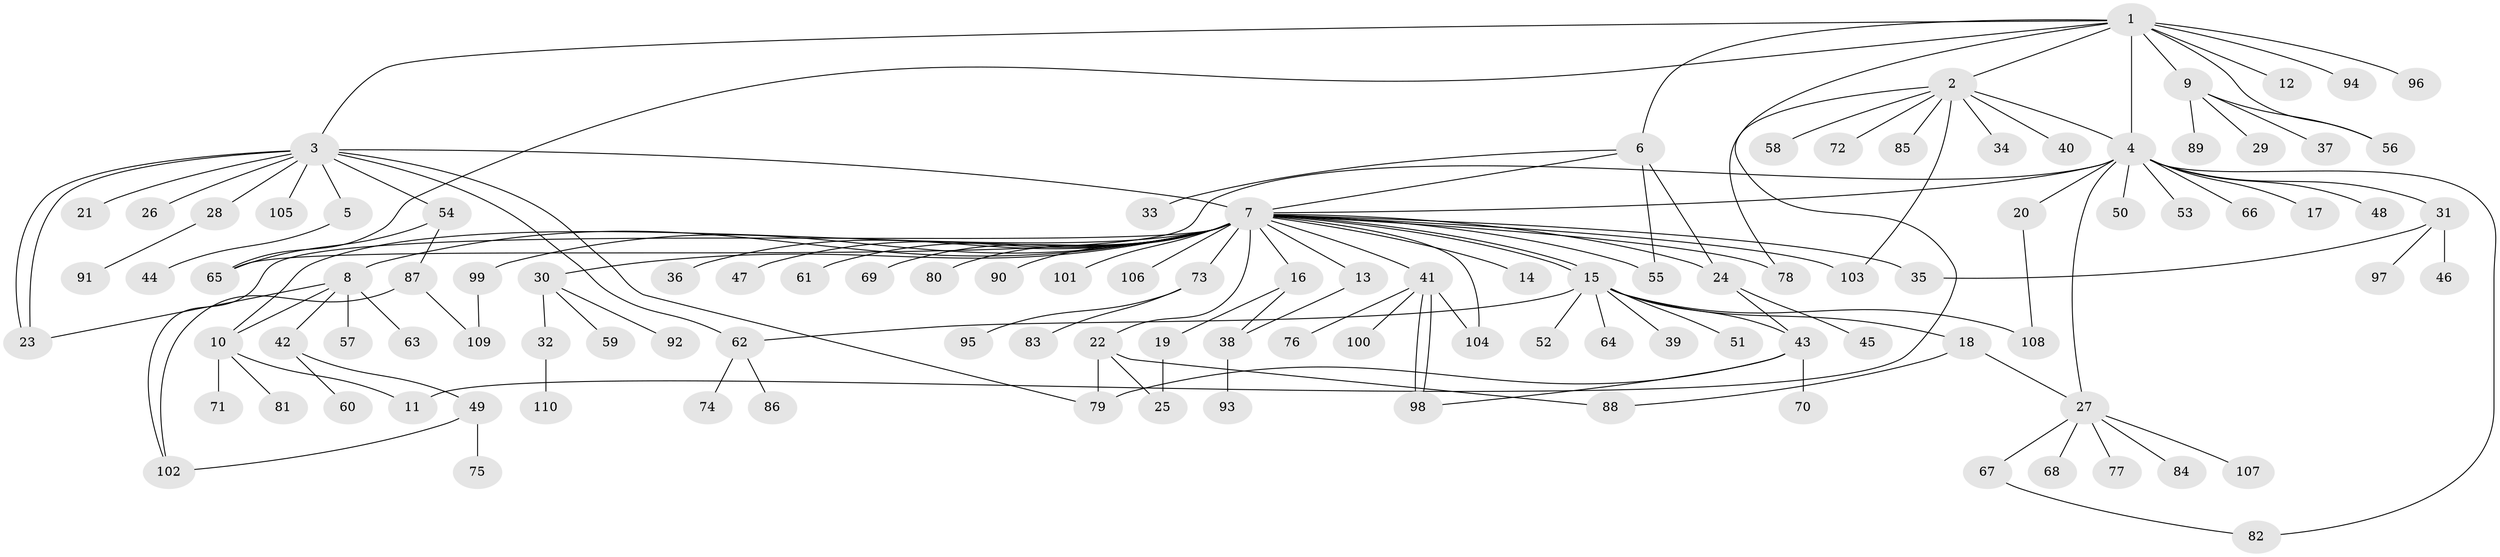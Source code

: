 // coarse degree distribution, {9: 0.011764705882352941, 8: 0.011764705882352941, 11: 0.023529411764705882, 13: 0.011764705882352941, 6: 0.047058823529411764, 28: 0.011764705882352941, 4: 0.07058823529411765, 2: 0.2, 1: 0.5647058823529412, 3: 0.03529411764705882, 5: 0.011764705882352941}
// Generated by graph-tools (version 1.1) at 2025/51/02/27/25 19:51:57]
// undirected, 110 vertices, 141 edges
graph export_dot {
graph [start="1"]
  node [color=gray90,style=filled];
  1;
  2;
  3;
  4;
  5;
  6;
  7;
  8;
  9;
  10;
  11;
  12;
  13;
  14;
  15;
  16;
  17;
  18;
  19;
  20;
  21;
  22;
  23;
  24;
  25;
  26;
  27;
  28;
  29;
  30;
  31;
  32;
  33;
  34;
  35;
  36;
  37;
  38;
  39;
  40;
  41;
  42;
  43;
  44;
  45;
  46;
  47;
  48;
  49;
  50;
  51;
  52;
  53;
  54;
  55;
  56;
  57;
  58;
  59;
  60;
  61;
  62;
  63;
  64;
  65;
  66;
  67;
  68;
  69;
  70;
  71;
  72;
  73;
  74;
  75;
  76;
  77;
  78;
  79;
  80;
  81;
  82;
  83;
  84;
  85;
  86;
  87;
  88;
  89;
  90;
  91;
  92;
  93;
  94;
  95;
  96;
  97;
  98;
  99;
  100;
  101;
  102;
  103;
  104;
  105;
  106;
  107;
  108;
  109;
  110;
  1 -- 2;
  1 -- 3;
  1 -- 4;
  1 -- 6;
  1 -- 9;
  1 -- 11;
  1 -- 12;
  1 -- 56;
  1 -- 65;
  1 -- 94;
  1 -- 96;
  2 -- 4;
  2 -- 34;
  2 -- 40;
  2 -- 58;
  2 -- 72;
  2 -- 78;
  2 -- 85;
  2 -- 103;
  3 -- 5;
  3 -- 7;
  3 -- 21;
  3 -- 23;
  3 -- 23;
  3 -- 26;
  3 -- 28;
  3 -- 54;
  3 -- 62;
  3 -- 79;
  3 -- 105;
  4 -- 7;
  4 -- 17;
  4 -- 20;
  4 -- 27;
  4 -- 31;
  4 -- 48;
  4 -- 50;
  4 -- 53;
  4 -- 65;
  4 -- 66;
  4 -- 82;
  5 -- 44;
  6 -- 7;
  6 -- 24;
  6 -- 33;
  6 -- 55;
  7 -- 8;
  7 -- 10;
  7 -- 13;
  7 -- 14;
  7 -- 15;
  7 -- 15;
  7 -- 16;
  7 -- 22;
  7 -- 24;
  7 -- 30;
  7 -- 35;
  7 -- 36;
  7 -- 41;
  7 -- 47;
  7 -- 55;
  7 -- 61;
  7 -- 69;
  7 -- 73;
  7 -- 78;
  7 -- 80;
  7 -- 90;
  7 -- 99;
  7 -- 101;
  7 -- 102;
  7 -- 103;
  7 -- 104;
  7 -- 106;
  8 -- 10;
  8 -- 23;
  8 -- 42;
  8 -- 57;
  8 -- 63;
  9 -- 29;
  9 -- 37;
  9 -- 56;
  9 -- 89;
  10 -- 11;
  10 -- 71;
  10 -- 81;
  13 -- 38;
  15 -- 18;
  15 -- 39;
  15 -- 43;
  15 -- 51;
  15 -- 52;
  15 -- 62;
  15 -- 64;
  15 -- 108;
  16 -- 19;
  16 -- 38;
  18 -- 27;
  18 -- 88;
  19 -- 25;
  20 -- 108;
  22 -- 25;
  22 -- 79;
  22 -- 88;
  24 -- 43;
  24 -- 45;
  27 -- 67;
  27 -- 68;
  27 -- 77;
  27 -- 84;
  27 -- 107;
  28 -- 91;
  30 -- 32;
  30 -- 59;
  30 -- 92;
  31 -- 35;
  31 -- 46;
  31 -- 97;
  32 -- 110;
  38 -- 93;
  41 -- 76;
  41 -- 98;
  41 -- 98;
  41 -- 100;
  41 -- 104;
  42 -- 49;
  42 -- 60;
  43 -- 70;
  43 -- 79;
  43 -- 98;
  49 -- 75;
  49 -- 102;
  54 -- 65;
  54 -- 87;
  62 -- 74;
  62 -- 86;
  67 -- 82;
  73 -- 83;
  73 -- 95;
  87 -- 102;
  87 -- 109;
  99 -- 109;
}
